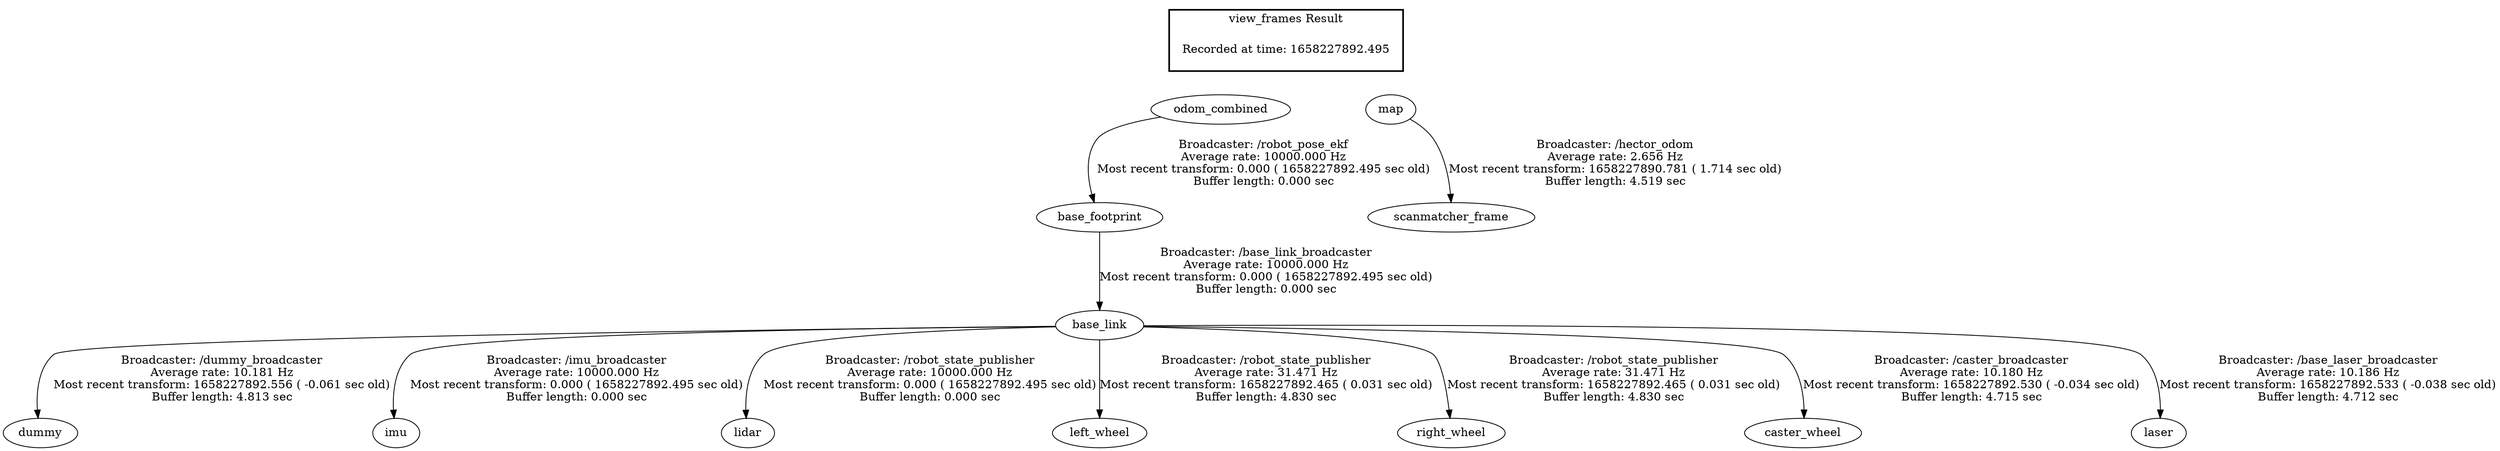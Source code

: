 digraph G {
"base_footprint" -> "base_link"[label="Broadcaster: /base_link_broadcaster\nAverage rate: 10000.000 Hz\nMost recent transform: 0.000 ( 1658227892.495 sec old)\nBuffer length: 0.000 sec\n"];
"odom_combined" -> "base_footprint"[label="Broadcaster: /robot_pose_ekf\nAverage rate: 10000.000 Hz\nMost recent transform: 0.000 ( 1658227892.495 sec old)\nBuffer length: 0.000 sec\n"];
"base_link" -> "dummy"[label="Broadcaster: /dummy_broadcaster\nAverage rate: 10.181 Hz\nMost recent transform: 1658227892.556 ( -0.061 sec old)\nBuffer length: 4.813 sec\n"];
"base_link" -> "imu"[label="Broadcaster: /imu_broadcaster\nAverage rate: 10000.000 Hz\nMost recent transform: 0.000 ( 1658227892.495 sec old)\nBuffer length: 0.000 sec\n"];
"base_link" -> "lidar"[label="Broadcaster: /robot_state_publisher\nAverage rate: 10000.000 Hz\nMost recent transform: 0.000 ( 1658227892.495 sec old)\nBuffer length: 0.000 sec\n"];
"base_link" -> "left_wheel"[label="Broadcaster: /robot_state_publisher\nAverage rate: 31.471 Hz\nMost recent transform: 1658227892.465 ( 0.031 sec old)\nBuffer length: 4.830 sec\n"];
"base_link" -> "right_wheel"[label="Broadcaster: /robot_state_publisher\nAverage rate: 31.471 Hz\nMost recent transform: 1658227892.465 ( 0.031 sec old)\nBuffer length: 4.830 sec\n"];
"base_link" -> "caster_wheel"[label="Broadcaster: /caster_broadcaster\nAverage rate: 10.180 Hz\nMost recent transform: 1658227892.530 ( -0.034 sec old)\nBuffer length: 4.715 sec\n"];
"base_link" -> "laser"[label="Broadcaster: /base_laser_broadcaster\nAverage rate: 10.186 Hz\nMost recent transform: 1658227892.533 ( -0.038 sec old)\nBuffer length: 4.712 sec\n"];
"map" -> "scanmatcher_frame"[label="Broadcaster: /hector_odom\nAverage rate: 2.656 Hz\nMost recent transform: 1658227890.781 ( 1.714 sec old)\nBuffer length: 4.519 sec\n"];
edge [style=invis];
 subgraph cluster_legend { style=bold; color=black; label ="view_frames Result";
"Recorded at time: 1658227892.495"[ shape=plaintext ] ;
 }->"odom_combined";
edge [style=invis];
 subgraph cluster_legend { style=bold; color=black; label ="view_frames Result";
"Recorded at time: 1658227892.495"[ shape=plaintext ] ;
 }->"map";
}